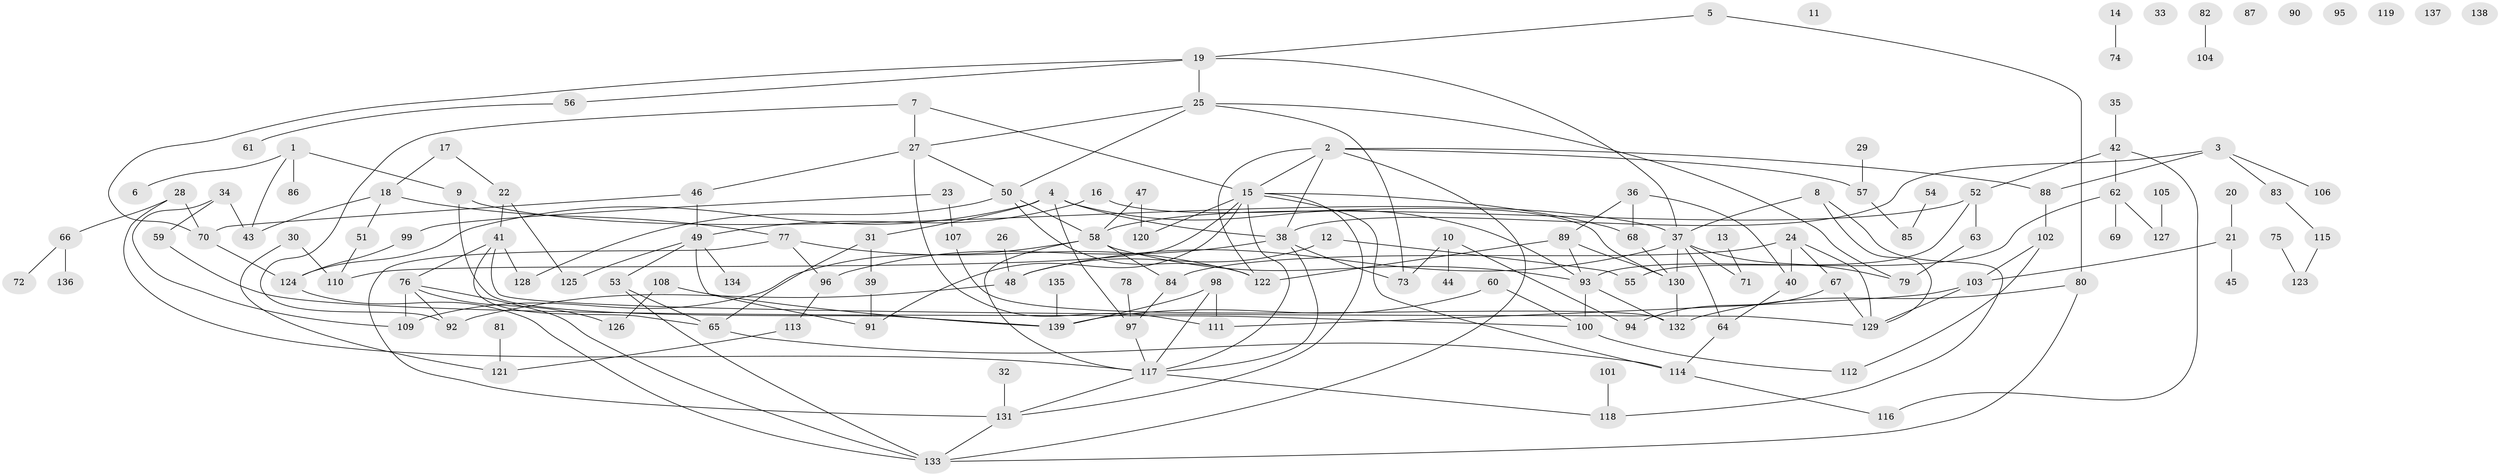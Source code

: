 // coarse degree distribution, {0: 0.16363636363636364, 4: 0.09090909090909091, 1: 0.2545454545454545, 3: 0.07272727272727272, 12: 0.01818181818181818, 2: 0.21818181818181817, 7: 0.07272727272727272, 6: 0.05454545454545454, 5: 0.01818181818181818, 14: 0.01818181818181818, 9: 0.01818181818181818}
// Generated by graph-tools (version 1.1) at 2025/42/03/04/25 21:42:19]
// undirected, 139 vertices, 192 edges
graph export_dot {
graph [start="1"]
  node [color=gray90,style=filled];
  1;
  2;
  3;
  4;
  5;
  6;
  7;
  8;
  9;
  10;
  11;
  12;
  13;
  14;
  15;
  16;
  17;
  18;
  19;
  20;
  21;
  22;
  23;
  24;
  25;
  26;
  27;
  28;
  29;
  30;
  31;
  32;
  33;
  34;
  35;
  36;
  37;
  38;
  39;
  40;
  41;
  42;
  43;
  44;
  45;
  46;
  47;
  48;
  49;
  50;
  51;
  52;
  53;
  54;
  55;
  56;
  57;
  58;
  59;
  60;
  61;
  62;
  63;
  64;
  65;
  66;
  67;
  68;
  69;
  70;
  71;
  72;
  73;
  74;
  75;
  76;
  77;
  78;
  79;
  80;
  81;
  82;
  83;
  84;
  85;
  86;
  87;
  88;
  89;
  90;
  91;
  92;
  93;
  94;
  95;
  96;
  97;
  98;
  99;
  100;
  101;
  102;
  103;
  104;
  105;
  106;
  107;
  108;
  109;
  110;
  111;
  112;
  113;
  114;
  115;
  116;
  117;
  118;
  119;
  120;
  121;
  122;
  123;
  124;
  125;
  126;
  127;
  128;
  129;
  130;
  131;
  132;
  133;
  134;
  135;
  136;
  137;
  138;
  139;
  1 -- 6;
  1 -- 9;
  1 -- 43;
  1 -- 86;
  2 -- 15;
  2 -- 38;
  2 -- 57;
  2 -- 88;
  2 -- 122;
  2 -- 133;
  3 -- 38;
  3 -- 83;
  3 -- 88;
  3 -- 106;
  4 -- 31;
  4 -- 38;
  4 -- 93;
  4 -- 97;
  4 -- 124;
  5 -- 19;
  5 -- 80;
  7 -- 15;
  7 -- 27;
  7 -- 92;
  8 -- 37;
  8 -- 118;
  8 -- 129;
  9 -- 37;
  9 -- 139;
  10 -- 44;
  10 -- 73;
  10 -- 94;
  12 -- 48;
  12 -- 55;
  13 -- 71;
  14 -- 74;
  15 -- 68;
  15 -- 91;
  15 -- 110;
  15 -- 114;
  15 -- 117;
  15 -- 120;
  15 -- 131;
  16 -- 49;
  16 -- 130;
  17 -- 18;
  17 -- 22;
  18 -- 43;
  18 -- 51;
  18 -- 77;
  19 -- 25;
  19 -- 37;
  19 -- 56;
  19 -- 70;
  20 -- 21;
  21 -- 45;
  21 -- 103;
  22 -- 41;
  22 -- 125;
  23 -- 99;
  23 -- 107;
  24 -- 40;
  24 -- 67;
  24 -- 84;
  24 -- 129;
  25 -- 27;
  25 -- 50;
  25 -- 73;
  25 -- 79;
  26 -- 48;
  27 -- 46;
  27 -- 50;
  27 -- 111;
  28 -- 66;
  28 -- 70;
  28 -- 117;
  29 -- 57;
  30 -- 110;
  30 -- 121;
  31 -- 39;
  31 -- 65;
  32 -- 131;
  34 -- 43;
  34 -- 59;
  34 -- 109;
  35 -- 42;
  36 -- 40;
  36 -- 68;
  36 -- 89;
  37 -- 48;
  37 -- 64;
  37 -- 71;
  37 -- 79;
  37 -- 130;
  38 -- 73;
  38 -- 96;
  38 -- 117;
  39 -- 91;
  40 -- 64;
  41 -- 65;
  41 -- 76;
  41 -- 128;
  41 -- 129;
  42 -- 52;
  42 -- 62;
  42 -- 116;
  46 -- 49;
  46 -- 70;
  47 -- 58;
  47 -- 120;
  48 -- 92;
  49 -- 53;
  49 -- 91;
  49 -- 125;
  49 -- 134;
  50 -- 58;
  50 -- 122;
  50 -- 128;
  51 -- 110;
  52 -- 55;
  52 -- 58;
  52 -- 63;
  53 -- 65;
  53 -- 133;
  54 -- 85;
  56 -- 61;
  57 -- 85;
  58 -- 84;
  58 -- 93;
  58 -- 109;
  58 -- 117;
  59 -- 100;
  60 -- 100;
  60 -- 139;
  62 -- 69;
  62 -- 93;
  62 -- 127;
  63 -- 79;
  64 -- 114;
  65 -- 114;
  66 -- 72;
  66 -- 136;
  67 -- 94;
  67 -- 129;
  68 -- 130;
  70 -- 124;
  75 -- 123;
  76 -- 92;
  76 -- 109;
  76 -- 126;
  76 -- 133;
  77 -- 96;
  77 -- 122;
  77 -- 131;
  78 -- 97;
  80 -- 132;
  80 -- 133;
  81 -- 121;
  82 -- 104;
  83 -- 115;
  84 -- 97;
  88 -- 102;
  89 -- 93;
  89 -- 122;
  89 -- 130;
  93 -- 100;
  93 -- 132;
  96 -- 113;
  97 -- 117;
  98 -- 111;
  98 -- 117;
  98 -- 139;
  99 -- 124;
  100 -- 112;
  101 -- 118;
  102 -- 103;
  102 -- 112;
  103 -- 111;
  103 -- 129;
  105 -- 127;
  107 -- 132;
  108 -- 126;
  108 -- 139;
  113 -- 121;
  114 -- 116;
  115 -- 123;
  117 -- 118;
  117 -- 131;
  124 -- 133;
  130 -- 132;
  131 -- 133;
  135 -- 139;
}
